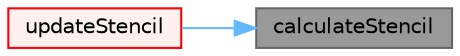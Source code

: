 digraph "calculateStencil"
{
 // LATEX_PDF_SIZE
  bgcolor="transparent";
  edge [fontname=Helvetica,fontsize=10,labelfontname=Helvetica,labelfontsize=10];
  node [fontname=Helvetica,fontsize=10,shape=box,height=0.2,width=0.4];
  rankdir="RL";
  Node1 [id="Node000001",label="calculateStencil",height=0.2,width=0.4,color="gray40", fillcolor="grey60", style="filled", fontcolor="black",tooltip=" "];
  Node1 -> Node2 [id="edge1_Node000001_Node000002",dir="back",color="steelblue1",style="solid",tooltip=" "];
  Node2 [id="Node000002",label="updateStencil",height=0.2,width=0.4,color="red", fillcolor="#FFF0F0", style="filled",URL="$classFoam_1_1zoneCellStencils.html#a4d1805cbcb2cb5a5c46b60efd7f64c85",tooltip=" "];
}

